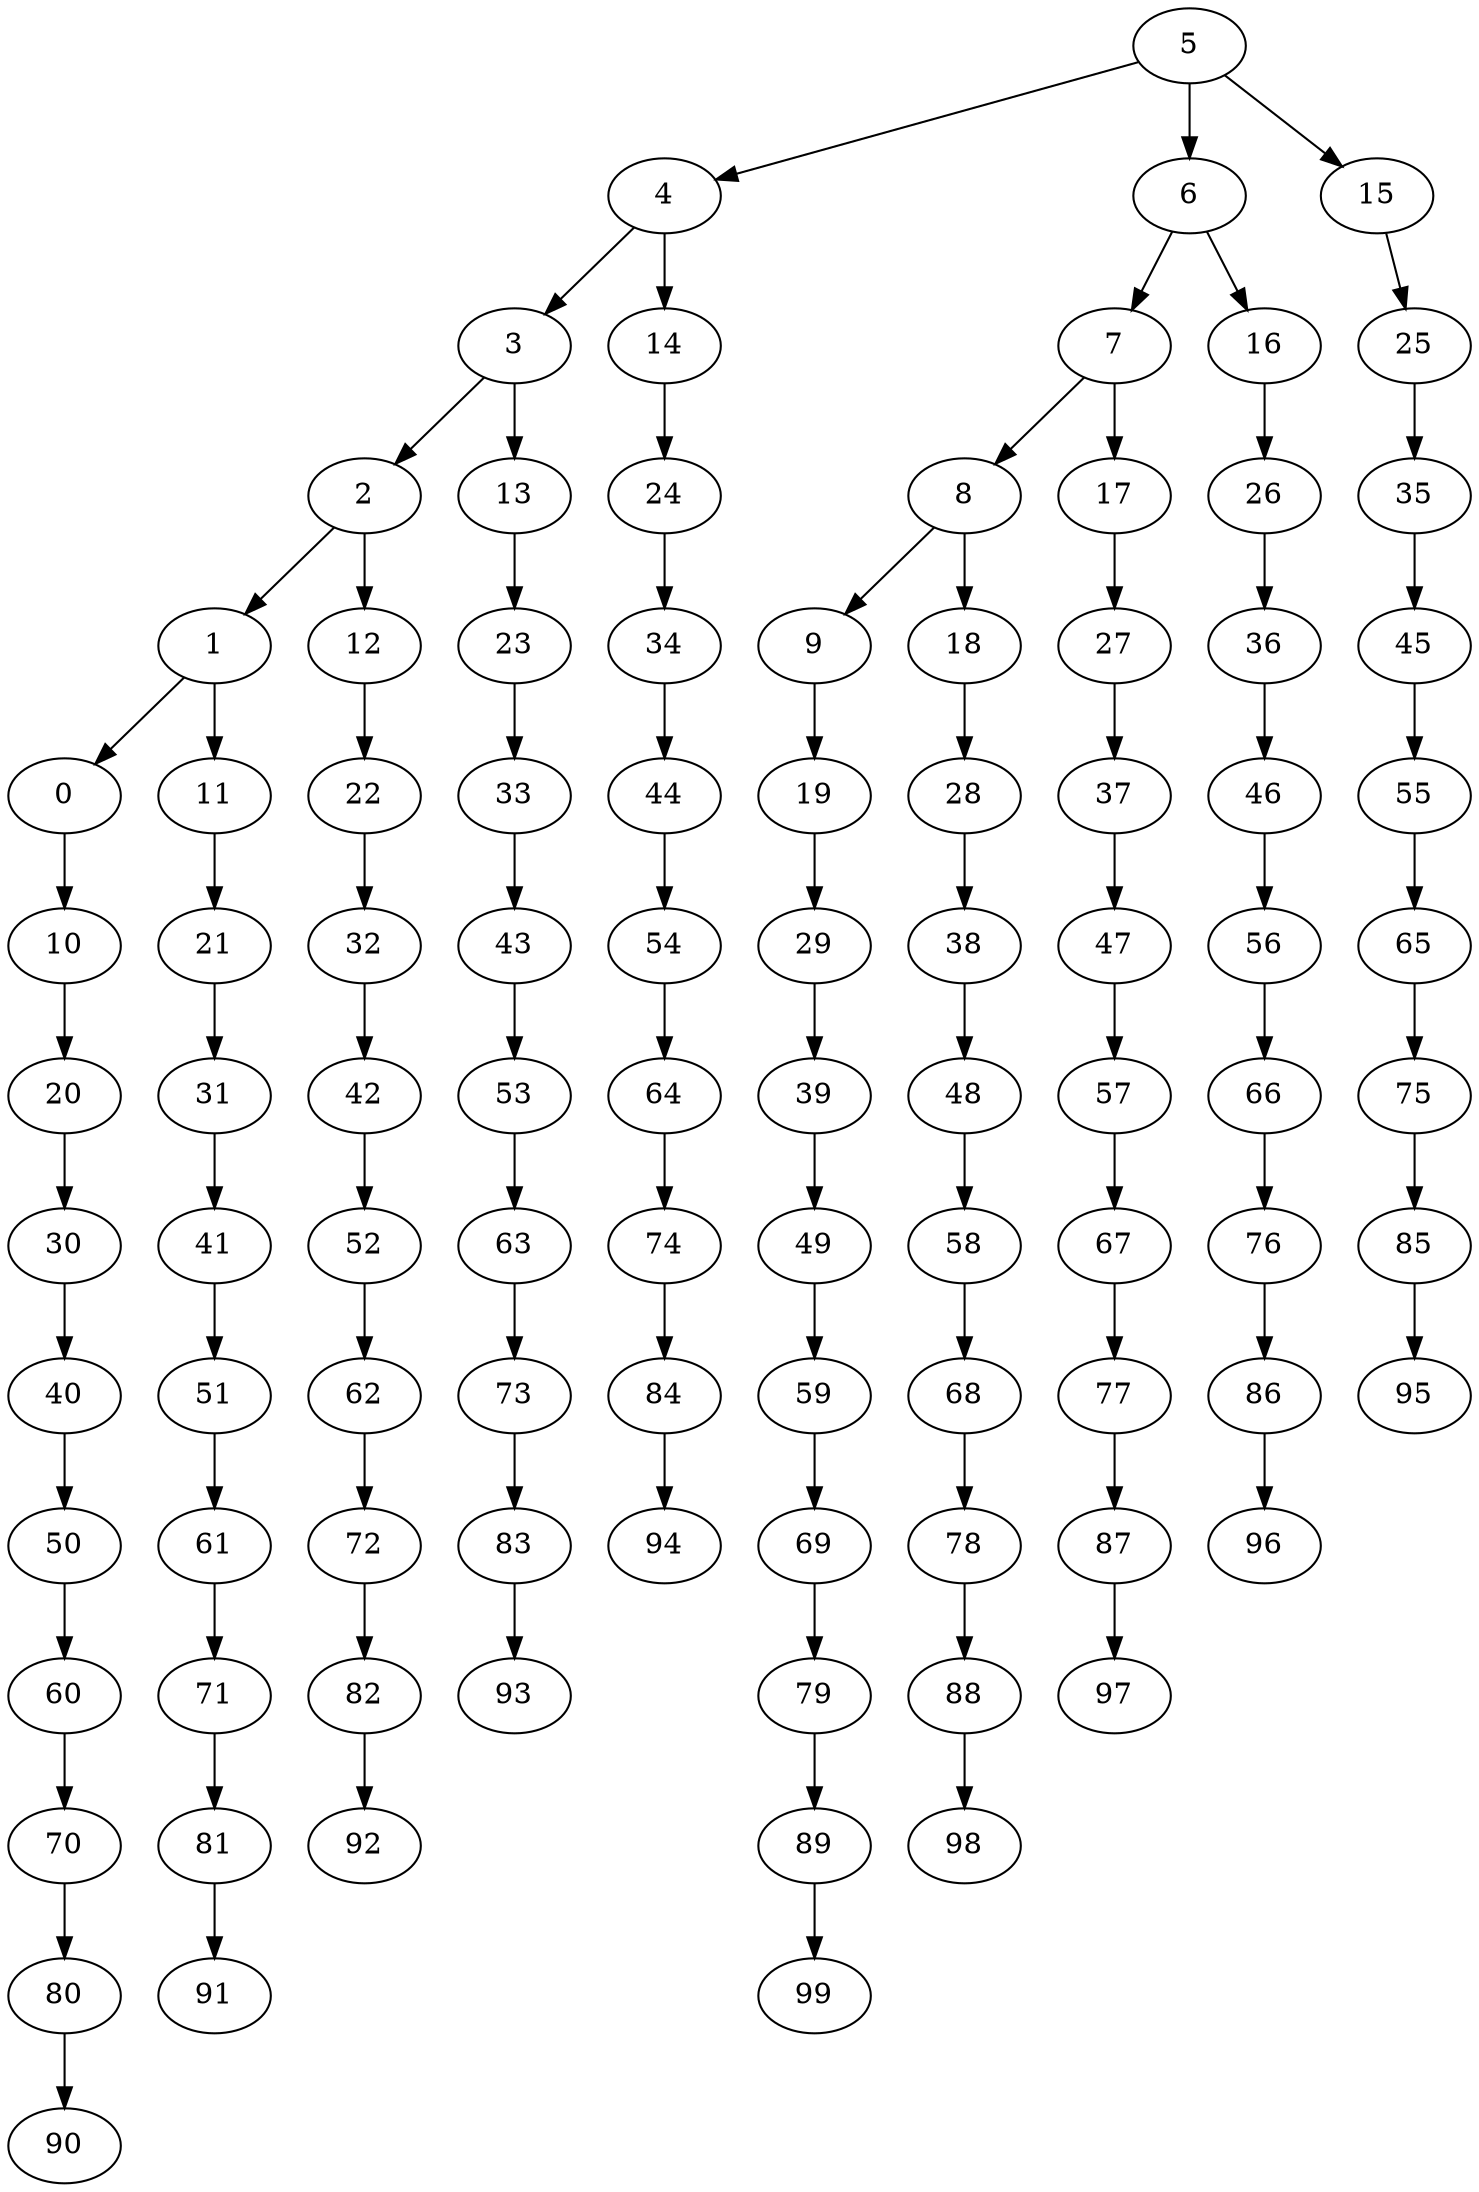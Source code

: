 digraph Grid_columns_10_rows_10_BFS_5 {
5;
4;
6;
15;
3;
14;
7;
16;
25;
2;
13;
24;
8;
17;
26;
35;
1;
12;
23;
34;
9;
18;
27;
36;
45;
0;
11;
22;
33;
44;
19;
28;
37;
46;
55;
10;
21;
32;
43;
54;
29;
38;
47;
56;
65;
20;
31;
42;
53;
64;
39;
48;
57;
66;
75;
30;
41;
52;
63;
74;
49;
58;
67;
76;
85;
40;
51;
62;
73;
84;
59;
68;
77;
86;
95;
50;
61;
72;
83;
94;
69;
78;
87;
96;
60;
71;
82;
93;
79;
88;
97;
70;
81;
92;
89;
98;
80;
91;
99;
90;
5 -> 4;
5 -> 6;
5 -> 15;
4 -> 3;
4 -> 14;
6 -> 7;
6 -> 16;
15 -> 25;
3 -> 2;
3 -> 13;
14 -> 24;
7 -> 8;
7 -> 17;
16 -> 26;
25 -> 35;
2 -> 1;
2 -> 12;
13 -> 23;
24 -> 34;
8 -> 9;
8 -> 18;
17 -> 27;
26 -> 36;
35 -> 45;
1 -> 0;
1 -> 11;
12 -> 22;
23 -> 33;
34 -> 44;
9 -> 19;
18 -> 28;
27 -> 37;
36 -> 46;
45 -> 55;
0 -> 10;
11 -> 21;
22 -> 32;
33 -> 43;
44 -> 54;
19 -> 29;
28 -> 38;
37 -> 47;
46 -> 56;
55 -> 65;
10 -> 20;
21 -> 31;
32 -> 42;
43 -> 53;
54 -> 64;
29 -> 39;
38 -> 48;
47 -> 57;
56 -> 66;
65 -> 75;
20 -> 30;
31 -> 41;
42 -> 52;
53 -> 63;
64 -> 74;
39 -> 49;
48 -> 58;
57 -> 67;
66 -> 76;
75 -> 85;
30 -> 40;
41 -> 51;
52 -> 62;
63 -> 73;
74 -> 84;
49 -> 59;
58 -> 68;
67 -> 77;
76 -> 86;
85 -> 95;
40 -> 50;
51 -> 61;
62 -> 72;
73 -> 83;
84 -> 94;
59 -> 69;
68 -> 78;
77 -> 87;
86 -> 96;
50 -> 60;
61 -> 71;
72 -> 82;
83 -> 93;
69 -> 79;
78 -> 88;
87 -> 97;
60 -> 70;
71 -> 81;
82 -> 92;
79 -> 89;
88 -> 98;
70 -> 80;
81 -> 91;
89 -> 99;
80 -> 90;
}